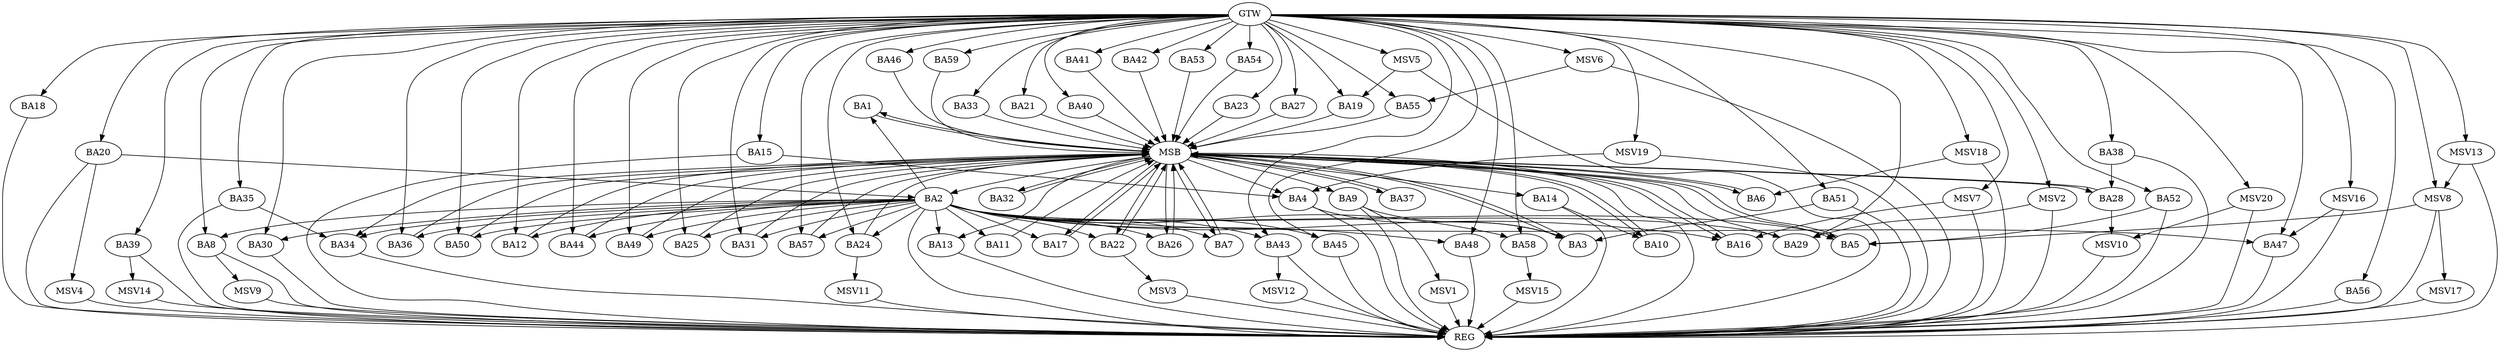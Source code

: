 strict digraph G {
  BA1 [ label="BA1" ];
  BA2 [ label="BA2" ];
  BA3 [ label="BA3" ];
  BA4 [ label="BA4" ];
  BA5 [ label="BA5" ];
  BA6 [ label="BA6" ];
  BA7 [ label="BA7" ];
  BA8 [ label="BA8" ];
  BA9 [ label="BA9" ];
  BA10 [ label="BA10" ];
  BA11 [ label="BA11" ];
  BA12 [ label="BA12" ];
  BA13 [ label="BA13" ];
  BA14 [ label="BA14" ];
  BA15 [ label="BA15" ];
  BA16 [ label="BA16" ];
  BA17 [ label="BA17" ];
  BA18 [ label="BA18" ];
  BA19 [ label="BA19" ];
  BA20 [ label="BA20" ];
  BA21 [ label="BA21" ];
  BA22 [ label="BA22" ];
  BA23 [ label="BA23" ];
  BA24 [ label="BA24" ];
  BA25 [ label="BA25" ];
  BA26 [ label="BA26" ];
  BA27 [ label="BA27" ];
  BA28 [ label="BA28" ];
  BA29 [ label="BA29" ];
  BA30 [ label="BA30" ];
  BA31 [ label="BA31" ];
  BA32 [ label="BA32" ];
  BA33 [ label="BA33" ];
  BA34 [ label="BA34" ];
  BA35 [ label="BA35" ];
  BA36 [ label="BA36" ];
  BA37 [ label="BA37" ];
  BA38 [ label="BA38" ];
  BA39 [ label="BA39" ];
  BA40 [ label="BA40" ];
  BA41 [ label="BA41" ];
  BA42 [ label="BA42" ];
  BA43 [ label="BA43" ];
  BA44 [ label="BA44" ];
  BA45 [ label="BA45" ];
  BA46 [ label="BA46" ];
  BA47 [ label="BA47" ];
  BA48 [ label="BA48" ];
  BA49 [ label="BA49" ];
  BA50 [ label="BA50" ];
  BA51 [ label="BA51" ];
  BA52 [ label="BA52" ];
  BA53 [ label="BA53" ];
  BA54 [ label="BA54" ];
  BA55 [ label="BA55" ];
  BA56 [ label="BA56" ];
  BA57 [ label="BA57" ];
  BA58 [ label="BA58" ];
  BA59 [ label="BA59" ];
  GTW [ label="GTW" ];
  REG [ label="REG" ];
  MSB [ label="MSB" ];
  MSV1 [ label="MSV1" ];
  MSV2 [ label="MSV2" ];
  MSV3 [ label="MSV3" ];
  MSV4 [ label="MSV4" ];
  MSV5 [ label="MSV5" ];
  MSV6 [ label="MSV6" ];
  MSV7 [ label="MSV7" ];
  MSV8 [ label="MSV8" ];
  MSV9 [ label="MSV9" ];
  MSV10 [ label="MSV10" ];
  MSV11 [ label="MSV11" ];
  MSV12 [ label="MSV12" ];
  MSV13 [ label="MSV13" ];
  MSV14 [ label="MSV14" ];
  MSV15 [ label="MSV15" ];
  MSV16 [ label="MSV16" ];
  MSV17 [ label="MSV17" ];
  MSV18 [ label="MSV18" ];
  MSV19 [ label="MSV19" ];
  MSV20 [ label="MSV20" ];
  BA2 -> BA1;
  BA4 -> BA3;
  BA9 -> BA3;
  BA14 -> BA10;
  BA15 -> BA4;
  BA20 -> BA2;
  BA35 -> BA34;
  BA38 -> BA28;
  BA51 -> BA3;
  BA52 -> BA5;
  GTW -> BA8;
  GTW -> BA12;
  GTW -> BA15;
  GTW -> BA18;
  GTW -> BA19;
  GTW -> BA20;
  GTW -> BA21;
  GTW -> BA23;
  GTW -> BA24;
  GTW -> BA25;
  GTW -> BA27;
  GTW -> BA29;
  GTW -> BA30;
  GTW -> BA31;
  GTW -> BA33;
  GTW -> BA35;
  GTW -> BA36;
  GTW -> BA38;
  GTW -> BA39;
  GTW -> BA40;
  GTW -> BA41;
  GTW -> BA42;
  GTW -> BA43;
  GTW -> BA44;
  GTW -> BA45;
  GTW -> BA46;
  GTW -> BA47;
  GTW -> BA48;
  GTW -> BA49;
  GTW -> BA50;
  GTW -> BA51;
  GTW -> BA52;
  GTW -> BA53;
  GTW -> BA54;
  GTW -> BA55;
  GTW -> BA56;
  GTW -> BA57;
  GTW -> BA58;
  GTW -> BA59;
  BA2 -> REG;
  BA4 -> REG;
  BA8 -> REG;
  BA9 -> REG;
  BA13 -> REG;
  BA14 -> REG;
  BA15 -> REG;
  BA18 -> REG;
  BA20 -> REG;
  BA30 -> REG;
  BA34 -> REG;
  BA35 -> REG;
  BA38 -> REG;
  BA39 -> REG;
  BA43 -> REG;
  BA45 -> REG;
  BA47 -> REG;
  BA48 -> REG;
  BA51 -> REG;
  BA52 -> REG;
  BA56 -> REG;
  BA1 -> MSB;
  MSB -> BA2;
  MSB -> REG;
  BA3 -> MSB;
  MSB -> BA1;
  BA5 -> MSB;
  MSB -> BA3;
  BA6 -> MSB;
  BA7 -> MSB;
  BA10 -> MSB;
  MSB -> BA6;
  BA11 -> MSB;
  BA12 -> MSB;
  MSB -> BA7;
  BA16 -> MSB;
  MSB -> BA13;
  BA17 -> MSB;
  BA19 -> MSB;
  MSB -> BA9;
  BA21 -> MSB;
  MSB -> BA10;
  BA22 -> MSB;
  BA23 -> MSB;
  MSB -> BA5;
  BA24 -> MSB;
  BA25 -> MSB;
  BA26 -> MSB;
  MSB -> BA16;
  BA27 -> MSB;
  BA28 -> MSB;
  BA29 -> MSB;
  BA31 -> MSB;
  BA32 -> MSB;
  MSB -> BA14;
  BA33 -> MSB;
  BA36 -> MSB;
  MSB -> BA26;
  BA37 -> MSB;
  MSB -> BA17;
  BA40 -> MSB;
  MSB -> BA37;
  BA41 -> MSB;
  BA42 -> MSB;
  BA44 -> MSB;
  MSB -> BA34;
  BA46 -> MSB;
  MSB -> BA28;
  BA49 -> MSB;
  BA50 -> MSB;
  MSB -> BA32;
  BA53 -> MSB;
  BA54 -> MSB;
  MSB -> BA22;
  BA55 -> MSB;
  MSB -> BA4;
  BA57 -> MSB;
  BA59 -> MSB;
  BA2 -> BA29;
  BA2 -> BA7;
  BA2 -> BA11;
  BA2 -> BA12;
  BA2 -> BA8;
  BA2 -> BA57;
  BA2 -> BA47;
  BA2 -> BA22;
  BA2 -> BA50;
  BA2 -> BA58;
  BA2 -> BA44;
  BA2 -> BA48;
  BA2 -> BA45;
  BA2 -> BA17;
  BA2 -> BA43;
  BA2 -> BA36;
  BA2 -> BA30;
  BA2 -> BA24;
  BA2 -> BA16;
  BA2 -> BA5;
  BA2 -> BA25;
  BA2 -> BA31;
  BA2 -> BA26;
  BA2 -> BA13;
  BA2 -> BA34;
  BA2 -> BA49;
  BA9 -> MSV1;
  MSV1 -> REG;
  MSV2 -> BA29;
  GTW -> MSV2;
  MSV2 -> REG;
  BA22 -> MSV3;
  MSV3 -> REG;
  BA20 -> MSV4;
  MSV4 -> REG;
  MSV5 -> BA19;
  GTW -> MSV5;
  MSV5 -> REG;
  MSV6 -> BA55;
  GTW -> MSV6;
  MSV6 -> REG;
  MSV7 -> BA16;
  GTW -> MSV7;
  MSV7 -> REG;
  MSV8 -> BA5;
  GTW -> MSV8;
  MSV8 -> REG;
  BA8 -> MSV9;
  MSV9 -> REG;
  BA28 -> MSV10;
  MSV10 -> REG;
  BA24 -> MSV11;
  MSV11 -> REG;
  BA43 -> MSV12;
  MSV12 -> REG;
  MSV13 -> MSV8;
  GTW -> MSV13;
  MSV13 -> REG;
  BA39 -> MSV14;
  MSV14 -> REG;
  BA58 -> MSV15;
  MSV15 -> REG;
  MSV16 -> BA47;
  GTW -> MSV16;
  MSV16 -> REG;
  MSV8 -> MSV17;
  MSV17 -> REG;
  MSV18 -> BA6;
  GTW -> MSV18;
  MSV18 -> REG;
  MSV19 -> BA4;
  GTW -> MSV19;
  MSV19 -> REG;
  MSV20 -> MSV10;
  GTW -> MSV20;
  MSV20 -> REG;
}

